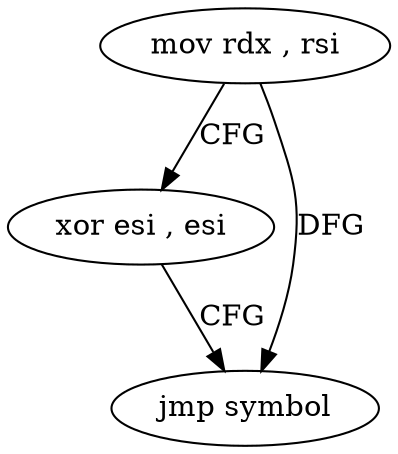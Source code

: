digraph "func" {
"4237216" [label = "mov rdx , rsi" ]
"4237219" [label = "xor esi , esi" ]
"4237221" [label = "jmp symbol" ]
"4237216" -> "4237219" [ label = "CFG" ]
"4237216" -> "4237221" [ label = "DFG" ]
"4237219" -> "4237221" [ label = "CFG" ]
}
